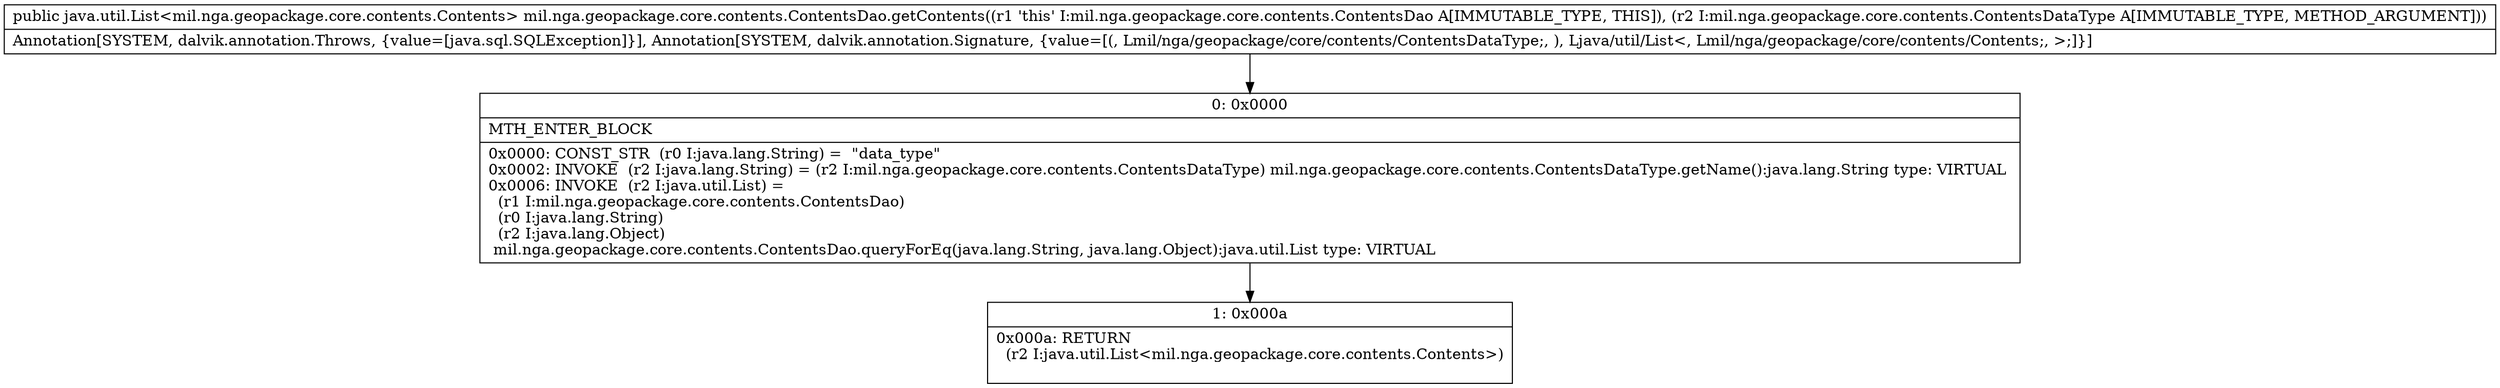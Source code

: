 digraph "CFG formil.nga.geopackage.core.contents.ContentsDao.getContents(Lmil\/nga\/geopackage\/core\/contents\/ContentsDataType;)Ljava\/util\/List;" {
Node_0 [shape=record,label="{0\:\ 0x0000|MTH_ENTER_BLOCK\l|0x0000: CONST_STR  (r0 I:java.lang.String) =  \"data_type\" \l0x0002: INVOKE  (r2 I:java.lang.String) = (r2 I:mil.nga.geopackage.core.contents.ContentsDataType) mil.nga.geopackage.core.contents.ContentsDataType.getName():java.lang.String type: VIRTUAL \l0x0006: INVOKE  (r2 I:java.util.List) = \l  (r1 I:mil.nga.geopackage.core.contents.ContentsDao)\l  (r0 I:java.lang.String)\l  (r2 I:java.lang.Object)\l mil.nga.geopackage.core.contents.ContentsDao.queryForEq(java.lang.String, java.lang.Object):java.util.List type: VIRTUAL \l}"];
Node_1 [shape=record,label="{1\:\ 0x000a|0x000a: RETURN  \l  (r2 I:java.util.List\<mil.nga.geopackage.core.contents.Contents\>)\l \l}"];
MethodNode[shape=record,label="{public java.util.List\<mil.nga.geopackage.core.contents.Contents\> mil.nga.geopackage.core.contents.ContentsDao.getContents((r1 'this' I:mil.nga.geopackage.core.contents.ContentsDao A[IMMUTABLE_TYPE, THIS]), (r2 I:mil.nga.geopackage.core.contents.ContentsDataType A[IMMUTABLE_TYPE, METHOD_ARGUMENT]))  | Annotation[SYSTEM, dalvik.annotation.Throws, \{value=[java.sql.SQLException]\}], Annotation[SYSTEM, dalvik.annotation.Signature, \{value=[(, Lmil\/nga\/geopackage\/core\/contents\/ContentsDataType;, ), Ljava\/util\/List\<, Lmil\/nga\/geopackage\/core\/contents\/Contents;, \>;]\}]\l}"];
MethodNode -> Node_0;
Node_0 -> Node_1;
}

